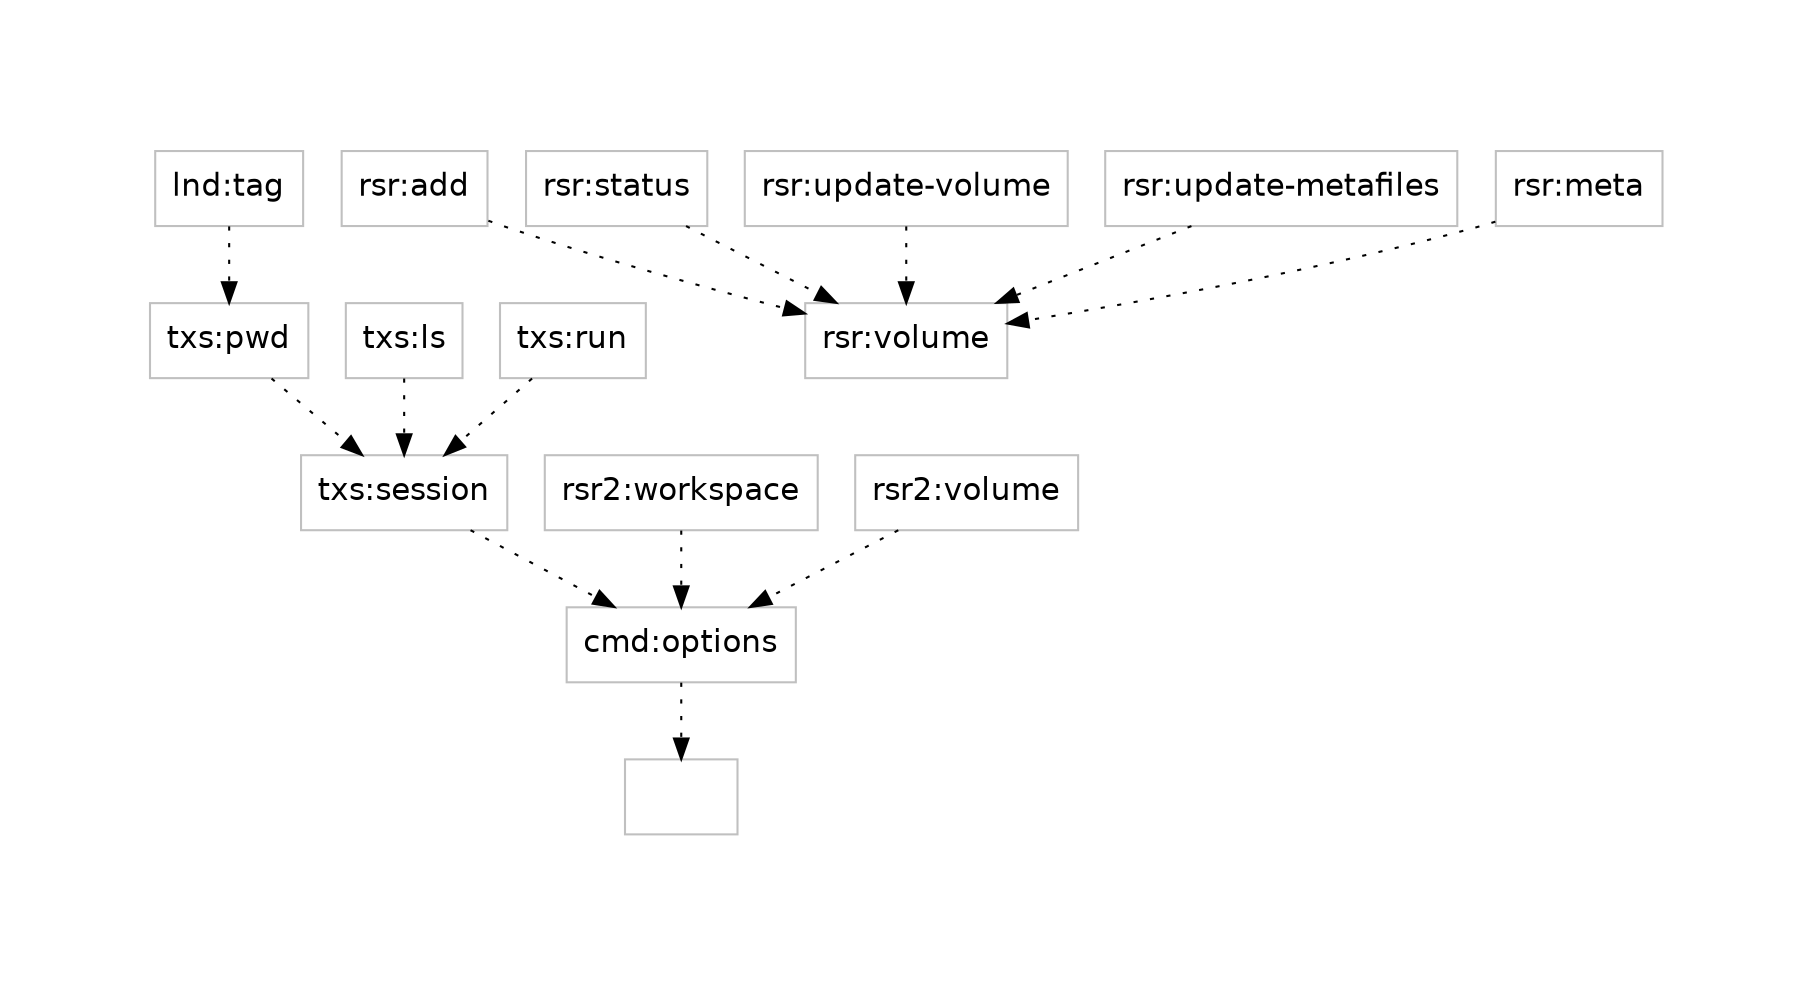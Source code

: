digraph "doc_python_target_handlers" {
	graph [
		fontsize = "14"
		fontname = "Times-Roman"
		fontcolor = "black"
    pad = 1
	]
	node [
		fontsize = "15"
		fontname = "Bitstream Vera Sans"
		shape = "record"
		style = "solid"
		color = "grey"
	]
	edge [
		fontsize = "14"
		fontname = "Bitstream Vera Sans"
		style = "dotted"
		weight = "4"
	]

	"cmd:options" -> "" ;
	"txs:session" -> "cmd:options" ;
	"txs:pwd" -> "txs:session" ;
	"txs:ls" -> "txs:session" ;
	"txs:run" -> "txs:session" ;

  "rsr2:workspace" -> "cmd:options" ;
  "rsr2:volume" -> "cmd:options" ;

  "rsr:add" -> "rsr:volume" ;
  "rsr:status" -> "rsr:volume" ;
  "rsr:update-volume" -> "rsr:volume" ;
  "rsr:update-metafiles" -> "rsr:volume" ;
  "rsr:meta" -> "rsr:volume" ;


  "lnd:tag" -> "txs:pwd" ;

  edge [ style="normal" ] ;
}
